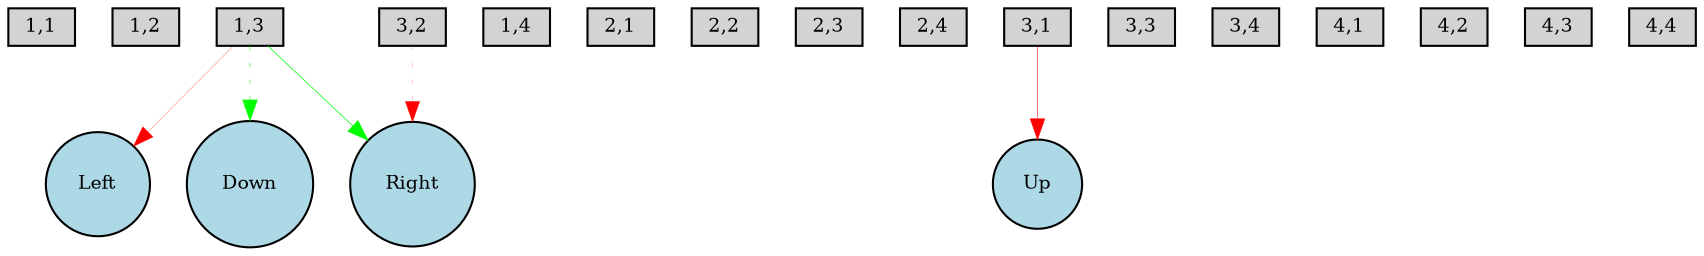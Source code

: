 digraph {
	node [fontsize=9 height=0.2 shape=circle width=0.2]
	"1,1" [fillcolor=lightgray shape=box style=filled]
	"1,2" [fillcolor=lightgray shape=box style=filled]
	"1,3" [fillcolor=lightgray shape=box style=filled]
	"1,4" [fillcolor=lightgray shape=box style=filled]
	"2,1" [fillcolor=lightgray shape=box style=filled]
	"2,2" [fillcolor=lightgray shape=box style=filled]
	"2,3" [fillcolor=lightgray shape=box style=filled]
	"2,4" [fillcolor=lightgray shape=box style=filled]
	"3,1" [fillcolor=lightgray shape=box style=filled]
	"3,2" [fillcolor=lightgray shape=box style=filled]
	"3,3" [fillcolor=lightgray shape=box style=filled]
	"3,4" [fillcolor=lightgray shape=box style=filled]
	"4,1" [fillcolor=lightgray shape=box style=filled]
	"4,2" [fillcolor=lightgray shape=box style=filled]
	"4,3" [fillcolor=lightgray shape=box style=filled]
	"4,4" [fillcolor=lightgray shape=box style=filled]
	Left [fillcolor=lightblue style=filled]
	Down [fillcolor=lightblue style=filled]
	Right [fillcolor=lightblue style=filled]
	Up [fillcolor=lightblue style=filled]
	"3,2" -> Right [color=red penwidth=0.106073230355 style=dotted]
	"3,1" -> Up [color=red penwidth=0.252219325727 style=solid]
	"1,3" -> Left [color=red penwidth=0.128222051548 style=solid]
	"1,3" -> Down [color=green penwidth=0.273101987802 style=dotted]
	"1,3" -> Right [color=green penwidth=0.343088723525 style=solid]
}
